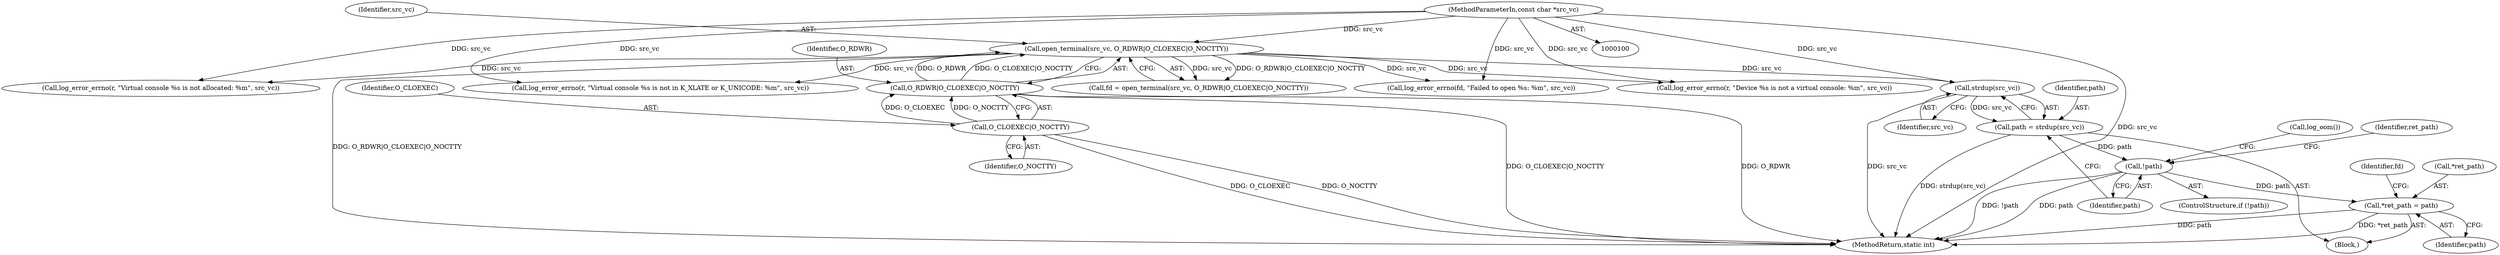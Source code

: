 digraph "0_systemd_9725f1a10f80f5e0ae7d9b60547458622aeb322f_3@API" {
"1000170" [label="(Call,strdup(src_vc))"];
"1000113" [label="(Call,open_terminal(src_vc, O_RDWR|O_CLOEXEC|O_NOCTTY))"];
"1000102" [label="(MethodParameterIn,const char *src_vc)"];
"1000115" [label="(Call,O_RDWR|O_CLOEXEC|O_NOCTTY)"];
"1000117" [label="(Call,O_CLOEXEC|O_NOCTTY)"];
"1000168" [label="(Call,path = strdup(src_vc))"];
"1000173" [label="(Call,!path)"];
"1000177" [label="(Call,*ret_path = path)"];
"1000177" [label="(Call,*ret_path = path)"];
"1000164" [label="(Call,log_error_errno(r, \"Virtual console %s is not in K_XLATE or K_UNICODE: %m\", src_vc))"];
"1000176" [label="(Call,log_oom())"];
"1000183" [label="(Identifier,fd)"];
"1000169" [label="(Identifier,path)"];
"1000174" [label="(Identifier,path)"];
"1000113" [label="(Call,open_terminal(src_vc, O_RDWR|O_CLOEXEC|O_NOCTTY))"];
"1000116" [label="(Identifier,O_RDWR)"];
"1000114" [label="(Identifier,src_vc)"];
"1000170" [label="(Call,strdup(src_vc))"];
"1000179" [label="(Identifier,ret_path)"];
"1000180" [label="(Identifier,path)"];
"1000111" [label="(Call,fd = open_terminal(src_vc, O_RDWR|O_CLOEXEC|O_NOCTTY))"];
"1000118" [label="(Identifier,O_CLOEXEC)"];
"1000125" [label="(Call,log_error_errno(fd, \"Failed to open %s: %m\", src_vc))"];
"1000173" [label="(Call,!path)"];
"1000103" [label="(Block,)"];
"1000151" [label="(Call,log_error_errno(r, \"Virtual console %s is not allocated: %m\", src_vc))"];
"1000171" [label="(Identifier,src_vc)"];
"1000178" [label="(Call,*ret_path)"];
"1000115" [label="(Call,O_RDWR|O_CLOEXEC|O_NOCTTY)"];
"1000138" [label="(Call,log_error_errno(r, \"Device %s is not a virtual console: %m\", src_vc))"];
"1000102" [label="(MethodParameterIn,const char *src_vc)"];
"1000184" [label="(MethodReturn,static int)"];
"1000168" [label="(Call,path = strdup(src_vc))"];
"1000117" [label="(Call,O_CLOEXEC|O_NOCTTY)"];
"1000119" [label="(Identifier,O_NOCTTY)"];
"1000172" [label="(ControlStructure,if (!path))"];
"1000170" -> "1000168"  [label="AST: "];
"1000170" -> "1000171"  [label="CFG: "];
"1000171" -> "1000170"  [label="AST: "];
"1000168" -> "1000170"  [label="CFG: "];
"1000170" -> "1000184"  [label="DDG: src_vc"];
"1000170" -> "1000168"  [label="DDG: src_vc"];
"1000113" -> "1000170"  [label="DDG: src_vc"];
"1000102" -> "1000170"  [label="DDG: src_vc"];
"1000113" -> "1000111"  [label="AST: "];
"1000113" -> "1000115"  [label="CFG: "];
"1000114" -> "1000113"  [label="AST: "];
"1000115" -> "1000113"  [label="AST: "];
"1000111" -> "1000113"  [label="CFG: "];
"1000113" -> "1000184"  [label="DDG: O_RDWR|O_CLOEXEC|O_NOCTTY"];
"1000113" -> "1000111"  [label="DDG: src_vc"];
"1000113" -> "1000111"  [label="DDG: O_RDWR|O_CLOEXEC|O_NOCTTY"];
"1000102" -> "1000113"  [label="DDG: src_vc"];
"1000115" -> "1000113"  [label="DDG: O_RDWR"];
"1000115" -> "1000113"  [label="DDG: O_CLOEXEC|O_NOCTTY"];
"1000113" -> "1000125"  [label="DDG: src_vc"];
"1000113" -> "1000138"  [label="DDG: src_vc"];
"1000113" -> "1000151"  [label="DDG: src_vc"];
"1000113" -> "1000164"  [label="DDG: src_vc"];
"1000102" -> "1000100"  [label="AST: "];
"1000102" -> "1000184"  [label="DDG: src_vc"];
"1000102" -> "1000125"  [label="DDG: src_vc"];
"1000102" -> "1000138"  [label="DDG: src_vc"];
"1000102" -> "1000151"  [label="DDG: src_vc"];
"1000102" -> "1000164"  [label="DDG: src_vc"];
"1000115" -> "1000117"  [label="CFG: "];
"1000116" -> "1000115"  [label="AST: "];
"1000117" -> "1000115"  [label="AST: "];
"1000115" -> "1000184"  [label="DDG: O_CLOEXEC|O_NOCTTY"];
"1000115" -> "1000184"  [label="DDG: O_RDWR"];
"1000117" -> "1000115"  [label="DDG: O_CLOEXEC"];
"1000117" -> "1000115"  [label="DDG: O_NOCTTY"];
"1000117" -> "1000119"  [label="CFG: "];
"1000118" -> "1000117"  [label="AST: "];
"1000119" -> "1000117"  [label="AST: "];
"1000117" -> "1000184"  [label="DDG: O_CLOEXEC"];
"1000117" -> "1000184"  [label="DDG: O_NOCTTY"];
"1000168" -> "1000103"  [label="AST: "];
"1000169" -> "1000168"  [label="AST: "];
"1000174" -> "1000168"  [label="CFG: "];
"1000168" -> "1000184"  [label="DDG: strdup(src_vc)"];
"1000168" -> "1000173"  [label="DDG: path"];
"1000173" -> "1000172"  [label="AST: "];
"1000173" -> "1000174"  [label="CFG: "];
"1000174" -> "1000173"  [label="AST: "];
"1000176" -> "1000173"  [label="CFG: "];
"1000179" -> "1000173"  [label="CFG: "];
"1000173" -> "1000184"  [label="DDG: path"];
"1000173" -> "1000184"  [label="DDG: !path"];
"1000173" -> "1000177"  [label="DDG: path"];
"1000177" -> "1000103"  [label="AST: "];
"1000177" -> "1000180"  [label="CFG: "];
"1000178" -> "1000177"  [label="AST: "];
"1000180" -> "1000177"  [label="AST: "];
"1000183" -> "1000177"  [label="CFG: "];
"1000177" -> "1000184"  [label="DDG: *ret_path"];
"1000177" -> "1000184"  [label="DDG: path"];
}
